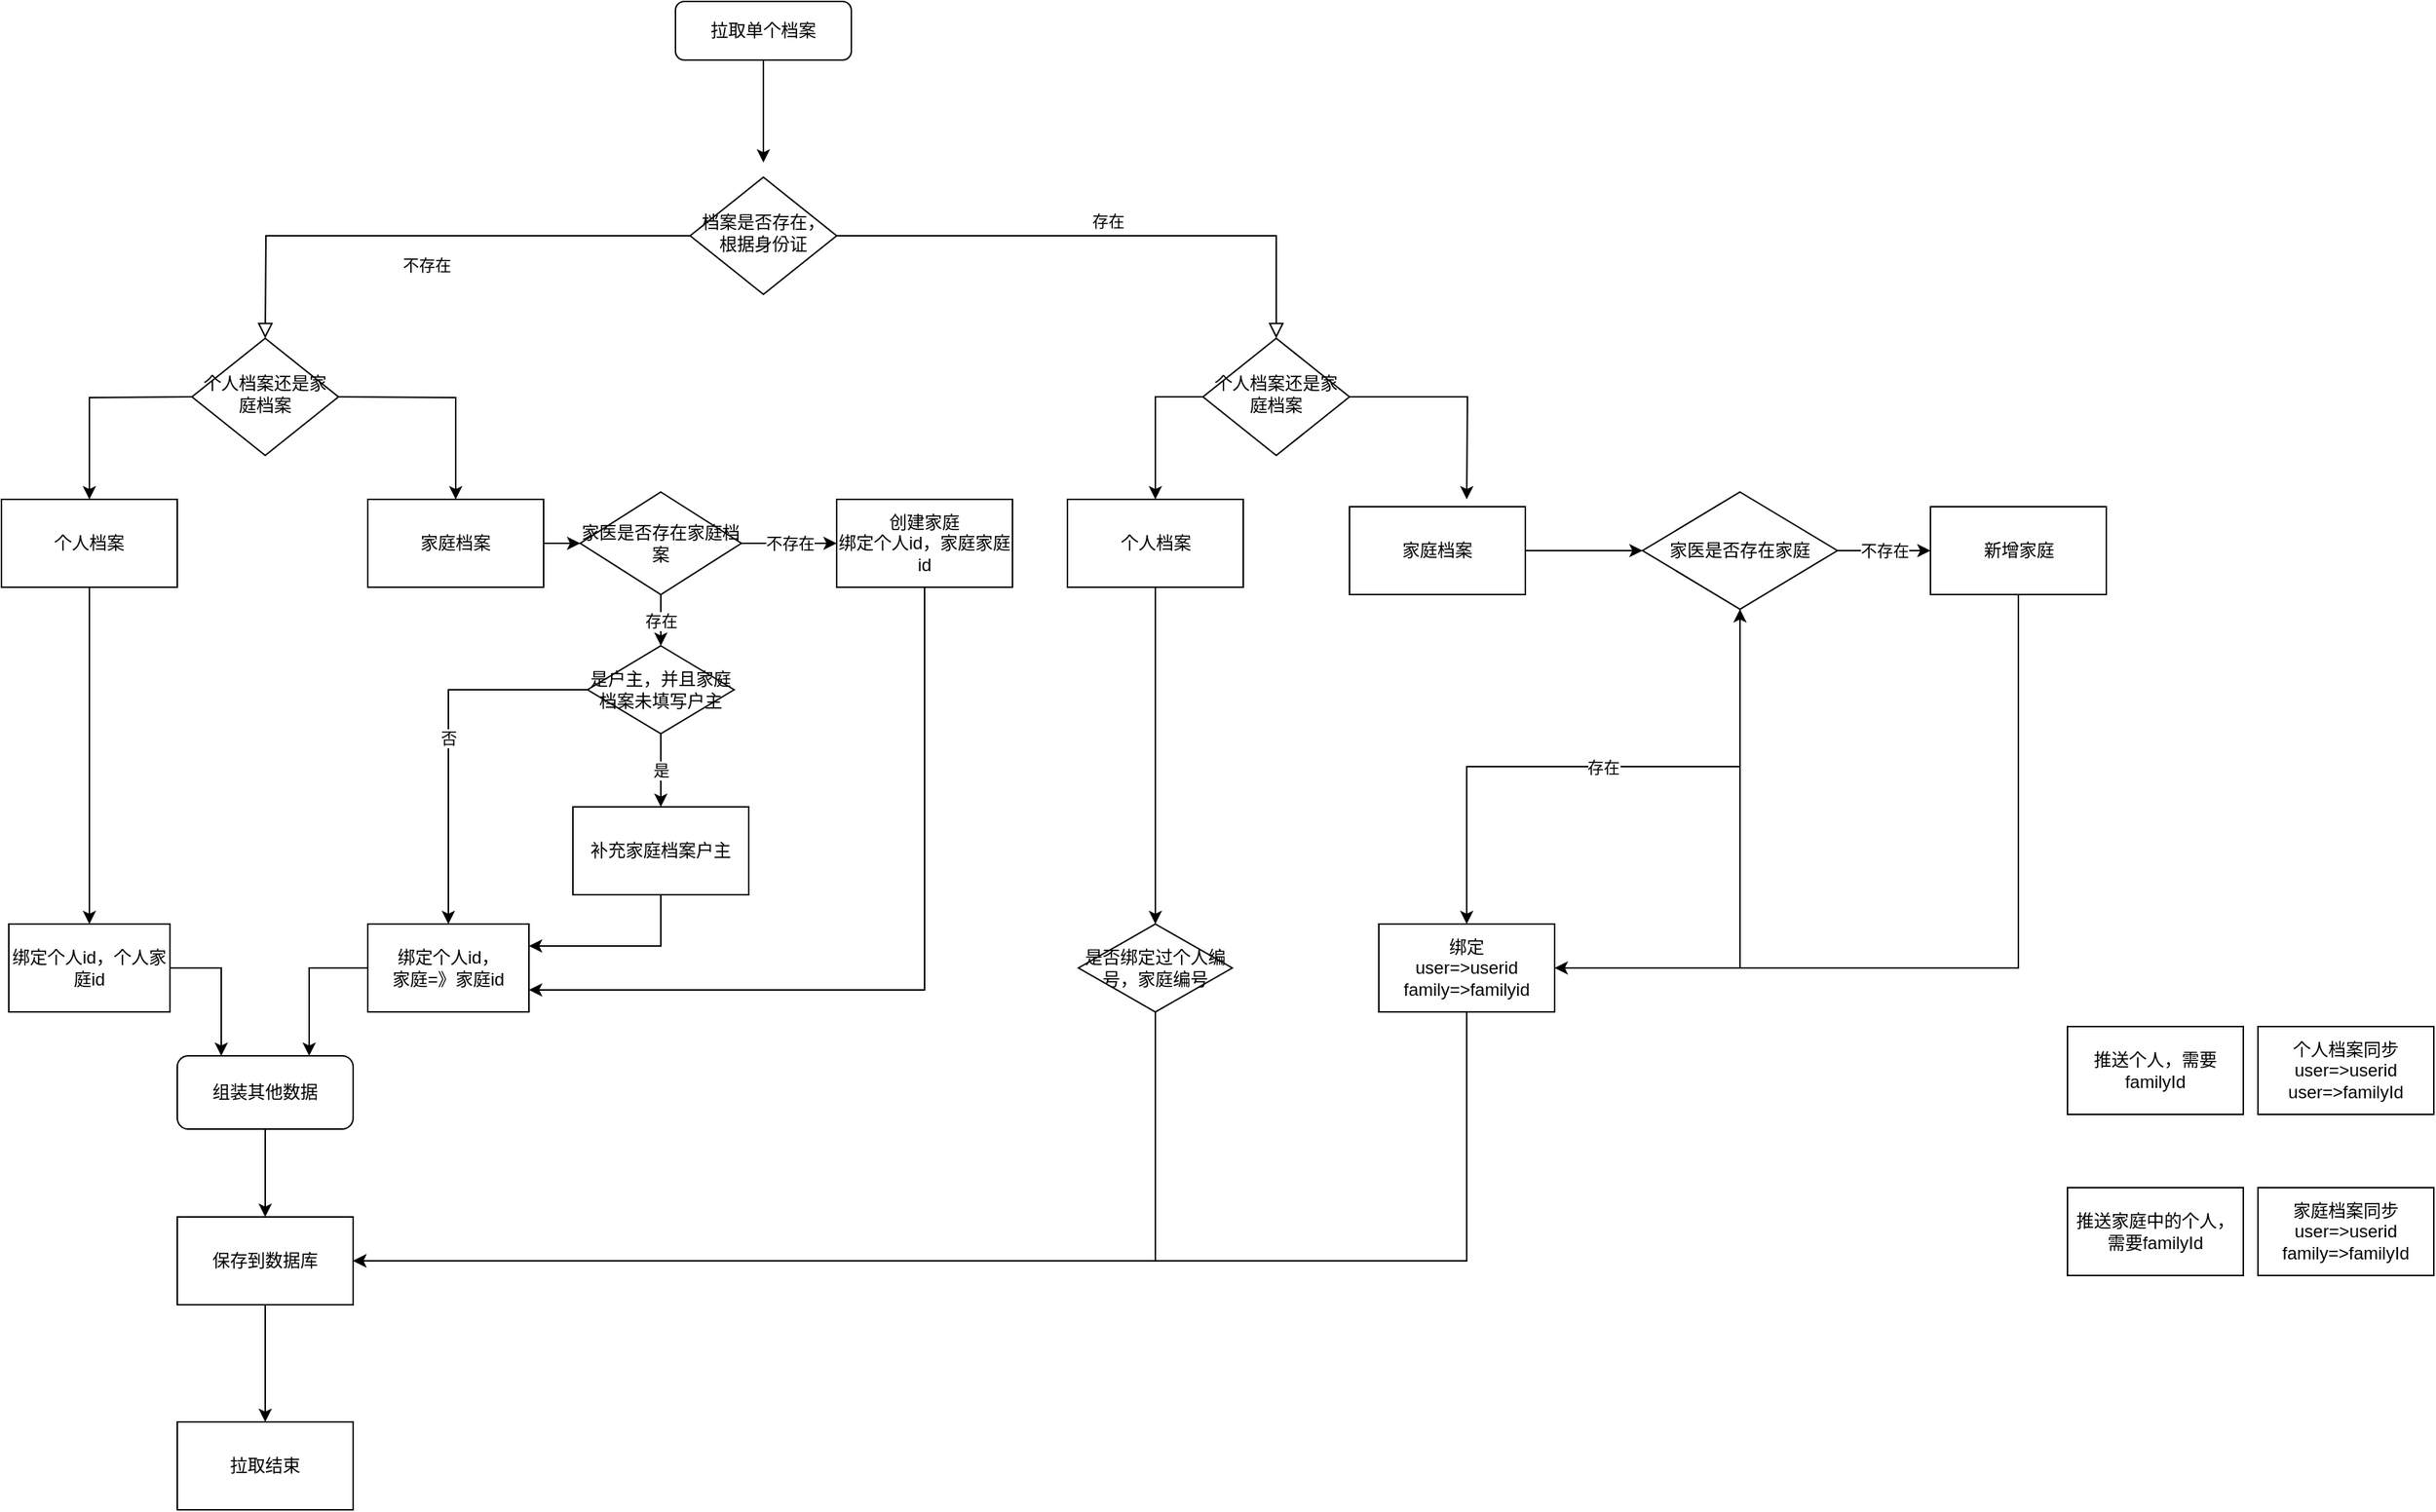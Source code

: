 <mxfile version="14.9.6" type="github">
  <diagram id="C5RBs43oDa-KdzZeNtuy" name="Page-1">
    <mxGraphModel dx="2214" dy="1113" grid="1" gridSize="10" guides="1" tooltips="1" connect="1" arrows="1" fold="1" page="1" pageScale="1" pageWidth="827" pageHeight="1169" math="0" shadow="0">
      <root>
        <mxCell id="WIyWlLk6GJQsqaUBKTNV-0" />
        <mxCell id="WIyWlLk6GJQsqaUBKTNV-1" parent="WIyWlLk6GJQsqaUBKTNV-0" />
        <mxCell id="12VtlKxg1MWb8Ty4KsRB-74" style="edgeStyle=orthogonalEdgeStyle;rounded=0;orthogonalLoop=1;jettySize=auto;html=1;exitX=0.5;exitY=1;exitDx=0;exitDy=0;" edge="1" parent="WIyWlLk6GJQsqaUBKTNV-1" source="WIyWlLk6GJQsqaUBKTNV-3">
          <mxGeometry relative="1" as="geometry">
            <mxPoint x="560" y="170" as="targetPoint" />
          </mxGeometry>
        </mxCell>
        <mxCell id="WIyWlLk6GJQsqaUBKTNV-3" value="拉取单个档案" style="rounded=1;whiteSpace=wrap;html=1;fontSize=12;glass=0;strokeWidth=1;shadow=0;" parent="WIyWlLk6GJQsqaUBKTNV-1" vertex="1">
          <mxGeometry x="500" y="60" width="120" height="40" as="geometry" />
        </mxCell>
        <mxCell id="WIyWlLk6GJQsqaUBKTNV-4" value="不存在" style="rounded=0;html=1;jettySize=auto;orthogonalLoop=1;fontSize=11;endArrow=block;endFill=0;endSize=8;strokeWidth=1;shadow=0;labelBackgroundColor=none;edgeStyle=orthogonalEdgeStyle;" parent="WIyWlLk6GJQsqaUBKTNV-1" source="WIyWlLk6GJQsqaUBKTNV-6" edge="1">
          <mxGeometry y="20" relative="1" as="geometry">
            <mxPoint as="offset" />
            <mxPoint x="220" y="290" as="targetPoint" />
          </mxGeometry>
        </mxCell>
        <mxCell id="WIyWlLk6GJQsqaUBKTNV-5" value="存在" style="edgeStyle=orthogonalEdgeStyle;rounded=0;html=1;jettySize=auto;orthogonalLoop=1;fontSize=11;endArrow=block;endFill=0;endSize=8;strokeWidth=1;shadow=0;labelBackgroundColor=none;entryX=0.5;entryY=0;entryDx=0;entryDy=0;" parent="WIyWlLk6GJQsqaUBKTNV-1" source="WIyWlLk6GJQsqaUBKTNV-6" target="12VtlKxg1MWb8Ty4KsRB-63" edge="1">
          <mxGeometry y="10" relative="1" as="geometry">
            <mxPoint as="offset" />
            <Array as="points" />
            <mxPoint x="790" y="390" as="targetPoint" />
          </mxGeometry>
        </mxCell>
        <mxCell id="WIyWlLk6GJQsqaUBKTNV-6" value="档案是否存在，根据身份证" style="rhombus;whiteSpace=wrap;html=1;shadow=0;fontFamily=Helvetica;fontSize=12;align=center;strokeWidth=1;spacing=6;spacingTop=-4;" parent="WIyWlLk6GJQsqaUBKTNV-1" vertex="1">
          <mxGeometry x="510" y="180" width="100" height="80" as="geometry" />
        </mxCell>
        <mxCell id="12VtlKxg1MWb8Ty4KsRB-8" style="edgeStyle=orthogonalEdgeStyle;rounded=0;orthogonalLoop=1;jettySize=auto;html=1;exitX=0;exitY=0.5;exitDx=0;exitDy=0;entryX=0.5;entryY=0;entryDx=0;entryDy=0;" edge="1" parent="WIyWlLk6GJQsqaUBKTNV-1" target="12VtlKxg1MWb8Ty4KsRB-5">
          <mxGeometry relative="1" as="geometry">
            <mxPoint x="170" y="330" as="sourcePoint" />
          </mxGeometry>
        </mxCell>
        <mxCell id="12VtlKxg1MWb8Ty4KsRB-9" style="edgeStyle=orthogonalEdgeStyle;rounded=0;orthogonalLoop=1;jettySize=auto;html=1;exitX=1;exitY=0.5;exitDx=0;exitDy=0;entryX=0.5;entryY=0;entryDx=0;entryDy=0;" edge="1" parent="WIyWlLk6GJQsqaUBKTNV-1" target="12VtlKxg1MWb8Ty4KsRB-6">
          <mxGeometry relative="1" as="geometry">
            <mxPoint x="270" y="330" as="sourcePoint" />
          </mxGeometry>
        </mxCell>
        <mxCell id="WIyWlLk6GJQsqaUBKTNV-11" value="组装其他数据" style="rounded=1;whiteSpace=wrap;html=1;fontSize=12;glass=0;strokeWidth=1;shadow=0;" parent="WIyWlLk6GJQsqaUBKTNV-1" vertex="1">
          <mxGeometry x="160" y="780" width="120" height="50" as="geometry" />
        </mxCell>
        <mxCell id="12VtlKxg1MWb8Ty4KsRB-18" style="edgeStyle=orthogonalEdgeStyle;rounded=0;orthogonalLoop=1;jettySize=auto;html=1;exitX=0.5;exitY=1;exitDx=0;exitDy=0;entryX=1;entryY=0.75;entryDx=0;entryDy=0;" edge="1" parent="WIyWlLk6GJQsqaUBKTNV-1" source="ojplYnS7knbBaQuMb1wX-2" target="12VtlKxg1MWb8Ty4KsRB-13">
          <mxGeometry relative="1" as="geometry" />
        </mxCell>
        <mxCell id="ojplYnS7knbBaQuMb1wX-2" value="创建家庭&lt;br&gt;绑定个人id，家庭家庭id" style="rounded=0;whiteSpace=wrap;html=1;" parent="WIyWlLk6GJQsqaUBKTNV-1" vertex="1">
          <mxGeometry x="610" y="400" width="120" height="60" as="geometry" />
        </mxCell>
        <mxCell id="12VtlKxg1MWb8Ty4KsRB-21" style="edgeStyle=orthogonalEdgeStyle;rounded=0;orthogonalLoop=1;jettySize=auto;html=1;exitX=1;exitY=0.5;exitDx=0;exitDy=0;entryX=0.25;entryY=0;entryDx=0;entryDy=0;" edge="1" parent="WIyWlLk6GJQsqaUBKTNV-1" source="ojplYnS7knbBaQuMb1wX-4" target="WIyWlLk6GJQsqaUBKTNV-11">
          <mxGeometry relative="1" as="geometry" />
        </mxCell>
        <mxCell id="ojplYnS7knbBaQuMb1wX-4" value="绑定个人id，个人家庭id" style="rounded=0;whiteSpace=wrap;html=1;" parent="WIyWlLk6GJQsqaUBKTNV-1" vertex="1">
          <mxGeometry x="45" y="690" width="110" height="60" as="geometry" />
        </mxCell>
        <mxCell id="ojplYnS7knbBaQuMb1wX-7" value="保存到数据库" style="rounded=0;whiteSpace=wrap;html=1;" parent="WIyWlLk6GJQsqaUBKTNV-1" vertex="1">
          <mxGeometry x="160" y="890" width="120" height="60" as="geometry" />
        </mxCell>
        <mxCell id="ojplYnS7knbBaQuMb1wX-8" value="拉取结束" style="rounded=0;whiteSpace=wrap;html=1;" parent="WIyWlLk6GJQsqaUBKTNV-1" vertex="1">
          <mxGeometry x="160" y="1030" width="120" height="60" as="geometry" />
        </mxCell>
        <mxCell id="ojplYnS7knbBaQuMb1wX-11" value="" style="endArrow=classic;html=1;exitX=0.5;exitY=1;exitDx=0;exitDy=0;entryX=0.5;entryY=0;entryDx=0;entryDy=0;" parent="WIyWlLk6GJQsqaUBKTNV-1" source="WIyWlLk6GJQsqaUBKTNV-11" edge="1" target="ojplYnS7knbBaQuMb1wX-7">
          <mxGeometry width="50" height="50" relative="1" as="geometry">
            <mxPoint x="385" y="670" as="sourcePoint" />
            <mxPoint x="215" y="850" as="targetPoint" />
          </mxGeometry>
        </mxCell>
        <mxCell id="ojplYnS7knbBaQuMb1wX-12" value="" style="endArrow=classic;html=1;exitX=0.5;exitY=1;exitDx=0;exitDy=0;entryX=0.5;entryY=0;entryDx=0;entryDy=0;" parent="WIyWlLk6GJQsqaUBKTNV-1" source="ojplYnS7knbBaQuMb1wX-7" target="ojplYnS7knbBaQuMb1wX-8" edge="1">
          <mxGeometry width="50" height="50" relative="1" as="geometry">
            <mxPoint x="415" y="830" as="sourcePoint" />
            <mxPoint x="465" y="780" as="targetPoint" />
          </mxGeometry>
        </mxCell>
        <mxCell id="12VtlKxg1MWb8Ty4KsRB-0" value="个人档案同步&lt;br&gt;user=&amp;gt;userid&lt;br&gt;user=&amp;gt;familyId" style="rounded=0;whiteSpace=wrap;html=1;" vertex="1" parent="WIyWlLk6GJQsqaUBKTNV-1">
          <mxGeometry x="1580" y="760" width="120" height="60" as="geometry" />
        </mxCell>
        <mxCell id="12VtlKxg1MWb8Ty4KsRB-1" value="家庭档案同步&lt;br&gt;user=&amp;gt;userid&lt;br&gt;family=&amp;gt;familyId" style="rounded=0;whiteSpace=wrap;html=1;" vertex="1" parent="WIyWlLk6GJQsqaUBKTNV-1">
          <mxGeometry x="1580" y="870" width="120" height="60" as="geometry" />
        </mxCell>
        <mxCell id="12VtlKxg1MWb8Ty4KsRB-2" value="推送个人，需要familyId" style="rounded=0;whiteSpace=wrap;html=1;" vertex="1" parent="WIyWlLk6GJQsqaUBKTNV-1">
          <mxGeometry x="1450" y="760" width="120" height="60" as="geometry" />
        </mxCell>
        <mxCell id="12VtlKxg1MWb8Ty4KsRB-3" value="推送家庭中的个人，需要familyId" style="rounded=0;whiteSpace=wrap;html=1;" vertex="1" parent="WIyWlLk6GJQsqaUBKTNV-1">
          <mxGeometry x="1450" y="870" width="120" height="60" as="geometry" />
        </mxCell>
        <mxCell id="12VtlKxg1MWb8Ty4KsRB-20" style="edgeStyle=orthogonalEdgeStyle;rounded=0;orthogonalLoop=1;jettySize=auto;html=1;exitX=0.5;exitY=1;exitDx=0;exitDy=0;" edge="1" parent="WIyWlLk6GJQsqaUBKTNV-1" source="12VtlKxg1MWb8Ty4KsRB-5" target="ojplYnS7knbBaQuMb1wX-4">
          <mxGeometry relative="1" as="geometry" />
        </mxCell>
        <mxCell id="12VtlKxg1MWb8Ty4KsRB-5" value="个人档案" style="rounded=0;whiteSpace=wrap;html=1;" vertex="1" parent="WIyWlLk6GJQsqaUBKTNV-1">
          <mxGeometry x="40" y="400" width="120" height="60" as="geometry" />
        </mxCell>
        <mxCell id="12VtlKxg1MWb8Ty4KsRB-15" style="edgeStyle=orthogonalEdgeStyle;rounded=0;orthogonalLoop=1;jettySize=auto;html=1;exitX=1;exitY=0.5;exitDx=0;exitDy=0;entryX=0;entryY=0.5;entryDx=0;entryDy=0;" edge="1" parent="WIyWlLk6GJQsqaUBKTNV-1" source="12VtlKxg1MWb8Ty4KsRB-6" target="12VtlKxg1MWb8Ty4KsRB-10">
          <mxGeometry relative="1" as="geometry" />
        </mxCell>
        <mxCell id="12VtlKxg1MWb8Ty4KsRB-6" value="家庭档案" style="rounded=0;whiteSpace=wrap;html=1;" vertex="1" parent="WIyWlLk6GJQsqaUBKTNV-1">
          <mxGeometry x="290" y="400" width="120" height="60" as="geometry" />
        </mxCell>
        <mxCell id="12VtlKxg1MWb8Ty4KsRB-12" value="不存在" style="edgeStyle=orthogonalEdgeStyle;rounded=0;orthogonalLoop=1;jettySize=auto;html=1;exitX=1;exitY=0.5;exitDx=0;exitDy=0;entryX=0;entryY=0.5;entryDx=0;entryDy=0;" edge="1" parent="WIyWlLk6GJQsqaUBKTNV-1" source="12VtlKxg1MWb8Ty4KsRB-10" target="ojplYnS7knbBaQuMb1wX-2">
          <mxGeometry relative="1" as="geometry" />
        </mxCell>
        <mxCell id="12VtlKxg1MWb8Ty4KsRB-25" value="存在" style="edgeStyle=orthogonalEdgeStyle;rounded=0;orthogonalLoop=1;jettySize=auto;html=1;exitX=0.5;exitY=1;exitDx=0;exitDy=0;entryX=0.5;entryY=0;entryDx=0;entryDy=0;" edge="1" parent="WIyWlLk6GJQsqaUBKTNV-1" source="12VtlKxg1MWb8Ty4KsRB-10" target="12VtlKxg1MWb8Ty4KsRB-23">
          <mxGeometry relative="1" as="geometry" />
        </mxCell>
        <mxCell id="12VtlKxg1MWb8Ty4KsRB-10" value="家医是否存在家庭档案" style="rhombus;whiteSpace=wrap;html=1;" vertex="1" parent="WIyWlLk6GJQsqaUBKTNV-1">
          <mxGeometry x="435" y="395" width="110" height="70" as="geometry" />
        </mxCell>
        <mxCell id="12VtlKxg1MWb8Ty4KsRB-22" style="edgeStyle=orthogonalEdgeStyle;rounded=0;orthogonalLoop=1;jettySize=auto;html=1;exitX=0;exitY=0.5;exitDx=0;exitDy=0;entryX=0.75;entryY=0;entryDx=0;entryDy=0;" edge="1" parent="WIyWlLk6GJQsqaUBKTNV-1" source="12VtlKxg1MWb8Ty4KsRB-13" target="WIyWlLk6GJQsqaUBKTNV-11">
          <mxGeometry relative="1" as="geometry" />
        </mxCell>
        <mxCell id="12VtlKxg1MWb8Ty4KsRB-13" value="绑定个人id，&lt;br&gt;家庭=》家庭id" style="rounded=0;whiteSpace=wrap;html=1;" vertex="1" parent="WIyWlLk6GJQsqaUBKTNV-1">
          <mxGeometry x="290" y="690" width="110" height="60" as="geometry" />
        </mxCell>
        <mxCell id="12VtlKxg1MWb8Ty4KsRB-29" value="否" style="edgeStyle=orthogonalEdgeStyle;rounded=0;orthogonalLoop=1;jettySize=auto;html=1;exitX=0;exitY=0.5;exitDx=0;exitDy=0;entryX=0.5;entryY=0;entryDx=0;entryDy=0;" edge="1" parent="WIyWlLk6GJQsqaUBKTNV-1" source="12VtlKxg1MWb8Ty4KsRB-23" target="12VtlKxg1MWb8Ty4KsRB-13">
          <mxGeometry relative="1" as="geometry" />
        </mxCell>
        <mxCell id="12VtlKxg1MWb8Ty4KsRB-30" value="是" style="edgeStyle=orthogonalEdgeStyle;rounded=0;orthogonalLoop=1;jettySize=auto;html=1;exitX=0.5;exitY=1;exitDx=0;exitDy=0;entryX=0.5;entryY=0;entryDx=0;entryDy=0;" edge="1" parent="WIyWlLk6GJQsqaUBKTNV-1" source="12VtlKxg1MWb8Ty4KsRB-23" target="12VtlKxg1MWb8Ty4KsRB-26">
          <mxGeometry relative="1" as="geometry" />
        </mxCell>
        <mxCell id="12VtlKxg1MWb8Ty4KsRB-23" value="是户主，并且家庭档案未填写户主" style="rhombus;whiteSpace=wrap;html=1;" vertex="1" parent="WIyWlLk6GJQsqaUBKTNV-1">
          <mxGeometry x="440" y="500" width="100" height="60" as="geometry" />
        </mxCell>
        <mxCell id="12VtlKxg1MWb8Ty4KsRB-28" style="edgeStyle=orthogonalEdgeStyle;rounded=0;orthogonalLoop=1;jettySize=auto;html=1;exitX=0.5;exitY=1;exitDx=0;exitDy=0;entryX=1;entryY=0.25;entryDx=0;entryDy=0;" edge="1" parent="WIyWlLk6GJQsqaUBKTNV-1" source="12VtlKxg1MWb8Ty4KsRB-26" target="12VtlKxg1MWb8Ty4KsRB-13">
          <mxGeometry relative="1" as="geometry" />
        </mxCell>
        <mxCell id="12VtlKxg1MWb8Ty4KsRB-26" value="补充家庭档案户主" style="rounded=0;whiteSpace=wrap;html=1;" vertex="1" parent="WIyWlLk6GJQsqaUBKTNV-1">
          <mxGeometry x="430" y="610" width="120" height="60" as="geometry" />
        </mxCell>
        <mxCell id="12VtlKxg1MWb8Ty4KsRB-32" value="个人档案还是家庭档案" style="rhombus;whiteSpace=wrap;html=1;shadow=0;fontFamily=Helvetica;fontSize=12;align=center;strokeWidth=1;spacing=6;spacingTop=-4;" vertex="1" parent="WIyWlLk6GJQsqaUBKTNV-1">
          <mxGeometry x="170" y="290" width="100" height="80" as="geometry" />
        </mxCell>
        <mxCell id="12VtlKxg1MWb8Ty4KsRB-53" value="不存在" style="edgeStyle=orthogonalEdgeStyle;rounded=0;orthogonalLoop=1;jettySize=auto;html=1;exitX=1;exitY=0.5;exitDx=0;exitDy=0;entryX=0;entryY=0.5;entryDx=0;entryDy=0;" edge="1" parent="WIyWlLk6GJQsqaUBKTNV-1" source="12VtlKxg1MWb8Ty4KsRB-52" target="12VtlKxg1MWb8Ty4KsRB-57">
          <mxGeometry relative="1" as="geometry">
            <mxPoint x="1306.5" y="435" as="targetPoint" />
          </mxGeometry>
        </mxCell>
        <mxCell id="12VtlKxg1MWb8Ty4KsRB-55" value="存在" style="edgeStyle=orthogonalEdgeStyle;rounded=0;orthogonalLoop=1;jettySize=auto;html=1;exitX=0.5;exitY=1;exitDx=0;exitDy=0;entryX=0.5;entryY=0;entryDx=0;entryDy=0;" edge="1" parent="WIyWlLk6GJQsqaUBKTNV-1" source="12VtlKxg1MWb8Ty4KsRB-52" target="12VtlKxg1MWb8Ty4KsRB-58">
          <mxGeometry relative="1" as="geometry">
            <mxPoint x="1199.5" y="525" as="targetPoint" />
          </mxGeometry>
        </mxCell>
        <mxCell id="12VtlKxg1MWb8Ty4KsRB-52" value="&lt;span&gt;家医是否存在家庭&lt;/span&gt;" style="rhombus;whiteSpace=wrap;html=1;" vertex="1" parent="WIyWlLk6GJQsqaUBKTNV-1">
          <mxGeometry x="1160" y="395" width="133" height="80" as="geometry" />
        </mxCell>
        <mxCell id="12VtlKxg1MWb8Ty4KsRB-59" style="edgeStyle=orthogonalEdgeStyle;rounded=0;orthogonalLoop=1;jettySize=auto;html=1;exitX=0.5;exitY=1;exitDx=0;exitDy=0;entryX=1;entryY=0.5;entryDx=0;entryDy=0;" edge="1" parent="WIyWlLk6GJQsqaUBKTNV-1" source="12VtlKxg1MWb8Ty4KsRB-57" target="12VtlKxg1MWb8Ty4KsRB-58">
          <mxGeometry relative="1" as="geometry" />
        </mxCell>
        <mxCell id="12VtlKxg1MWb8Ty4KsRB-57" value="新增家庭" style="rounded=0;whiteSpace=wrap;html=1;" vertex="1" parent="WIyWlLk6GJQsqaUBKTNV-1">
          <mxGeometry x="1356.5" y="405" width="120" height="60" as="geometry" />
        </mxCell>
        <mxCell id="12VtlKxg1MWb8Ty4KsRB-60" value="" style="edgeStyle=orthogonalEdgeStyle;rounded=0;orthogonalLoop=1;jettySize=auto;html=1;" edge="1" parent="WIyWlLk6GJQsqaUBKTNV-1" source="12VtlKxg1MWb8Ty4KsRB-58" target="12VtlKxg1MWb8Ty4KsRB-52">
          <mxGeometry relative="1" as="geometry" />
        </mxCell>
        <mxCell id="12VtlKxg1MWb8Ty4KsRB-73" style="edgeStyle=orthogonalEdgeStyle;rounded=0;orthogonalLoop=1;jettySize=auto;html=1;exitX=0.5;exitY=1;exitDx=0;exitDy=0;entryX=1;entryY=0.5;entryDx=0;entryDy=0;" edge="1" parent="WIyWlLk6GJQsqaUBKTNV-1" source="12VtlKxg1MWb8Ty4KsRB-58" target="ojplYnS7knbBaQuMb1wX-7">
          <mxGeometry relative="1" as="geometry" />
        </mxCell>
        <mxCell id="12VtlKxg1MWb8Ty4KsRB-58" value="绑定&lt;br&gt;user=&amp;gt;userid&lt;br&gt;family=&amp;gt;familyid" style="rounded=0;whiteSpace=wrap;html=1;" vertex="1" parent="WIyWlLk6GJQsqaUBKTNV-1">
          <mxGeometry x="980" y="690" width="120" height="60" as="geometry" />
        </mxCell>
        <mxCell id="12VtlKxg1MWb8Ty4KsRB-72" style="edgeStyle=orthogonalEdgeStyle;rounded=0;orthogonalLoop=1;jettySize=auto;html=1;exitX=0.5;exitY=1;exitDx=0;exitDy=0;entryX=1;entryY=0.5;entryDx=0;entryDy=0;" edge="1" parent="WIyWlLk6GJQsqaUBKTNV-1" source="12VtlKxg1MWb8Ty4KsRB-62" target="ojplYnS7knbBaQuMb1wX-7">
          <mxGeometry relative="1" as="geometry" />
        </mxCell>
        <mxCell id="12VtlKxg1MWb8Ty4KsRB-62" value="是否绑定过个人编号，家庭编号" style="rhombus;whiteSpace=wrap;html=1;" vertex="1" parent="WIyWlLk6GJQsqaUBKTNV-1">
          <mxGeometry x="775" y="690" width="105" height="60" as="geometry" />
        </mxCell>
        <mxCell id="12VtlKxg1MWb8Ty4KsRB-67" style="edgeStyle=orthogonalEdgeStyle;rounded=0;orthogonalLoop=1;jettySize=auto;html=1;exitX=0;exitY=0.5;exitDx=0;exitDy=0;entryX=0.5;entryY=0;entryDx=0;entryDy=0;" edge="1" parent="WIyWlLk6GJQsqaUBKTNV-1" source="12VtlKxg1MWb8Ty4KsRB-63" target="12VtlKxg1MWb8Ty4KsRB-65">
          <mxGeometry relative="1" as="geometry" />
        </mxCell>
        <mxCell id="12VtlKxg1MWb8Ty4KsRB-68" style="edgeStyle=orthogonalEdgeStyle;rounded=0;orthogonalLoop=1;jettySize=auto;html=1;exitX=1;exitY=0.5;exitDx=0;exitDy=0;" edge="1" parent="WIyWlLk6GJQsqaUBKTNV-1" source="12VtlKxg1MWb8Ty4KsRB-63">
          <mxGeometry relative="1" as="geometry">
            <mxPoint x="1040" y="400" as="targetPoint" />
          </mxGeometry>
        </mxCell>
        <mxCell id="12VtlKxg1MWb8Ty4KsRB-63" value="个人档案还是家庭档案" style="rhombus;whiteSpace=wrap;html=1;shadow=0;fontFamily=Helvetica;fontSize=12;align=center;strokeWidth=1;spacing=6;spacingTop=-4;" vertex="1" parent="WIyWlLk6GJQsqaUBKTNV-1">
          <mxGeometry x="860" y="290" width="100" height="80" as="geometry" />
        </mxCell>
        <mxCell id="12VtlKxg1MWb8Ty4KsRB-64" value="个人档案" style="rounded=0;whiteSpace=wrap;html=1;" vertex="1" parent="WIyWlLk6GJQsqaUBKTNV-1">
          <mxGeometry x="40" y="400" width="120" height="60" as="geometry" />
        </mxCell>
        <mxCell id="12VtlKxg1MWb8Ty4KsRB-70" style="edgeStyle=orthogonalEdgeStyle;rounded=0;orthogonalLoop=1;jettySize=auto;html=1;exitX=0.5;exitY=1;exitDx=0;exitDy=0;entryX=0.5;entryY=0;entryDx=0;entryDy=0;" edge="1" parent="WIyWlLk6GJQsqaUBKTNV-1" source="12VtlKxg1MWb8Ty4KsRB-65" target="12VtlKxg1MWb8Ty4KsRB-62">
          <mxGeometry relative="1" as="geometry" />
        </mxCell>
        <mxCell id="12VtlKxg1MWb8Ty4KsRB-65" value="个人档案" style="rounded=0;whiteSpace=wrap;html=1;" vertex="1" parent="WIyWlLk6GJQsqaUBKTNV-1">
          <mxGeometry x="767.5" y="400" width="120" height="60" as="geometry" />
        </mxCell>
        <mxCell id="12VtlKxg1MWb8Ty4KsRB-69" style="edgeStyle=orthogonalEdgeStyle;rounded=0;orthogonalLoop=1;jettySize=auto;html=1;exitX=1;exitY=0.5;exitDx=0;exitDy=0;entryX=0;entryY=0.5;entryDx=0;entryDy=0;" edge="1" parent="WIyWlLk6GJQsqaUBKTNV-1" source="12VtlKxg1MWb8Ty4KsRB-66" target="12VtlKxg1MWb8Ty4KsRB-52">
          <mxGeometry relative="1" as="geometry" />
        </mxCell>
        <mxCell id="12VtlKxg1MWb8Ty4KsRB-66" value="家庭档案" style="rounded=0;whiteSpace=wrap;html=1;" vertex="1" parent="WIyWlLk6GJQsqaUBKTNV-1">
          <mxGeometry x="960" y="405" width="120" height="60" as="geometry" />
        </mxCell>
      </root>
    </mxGraphModel>
  </diagram>
</mxfile>
